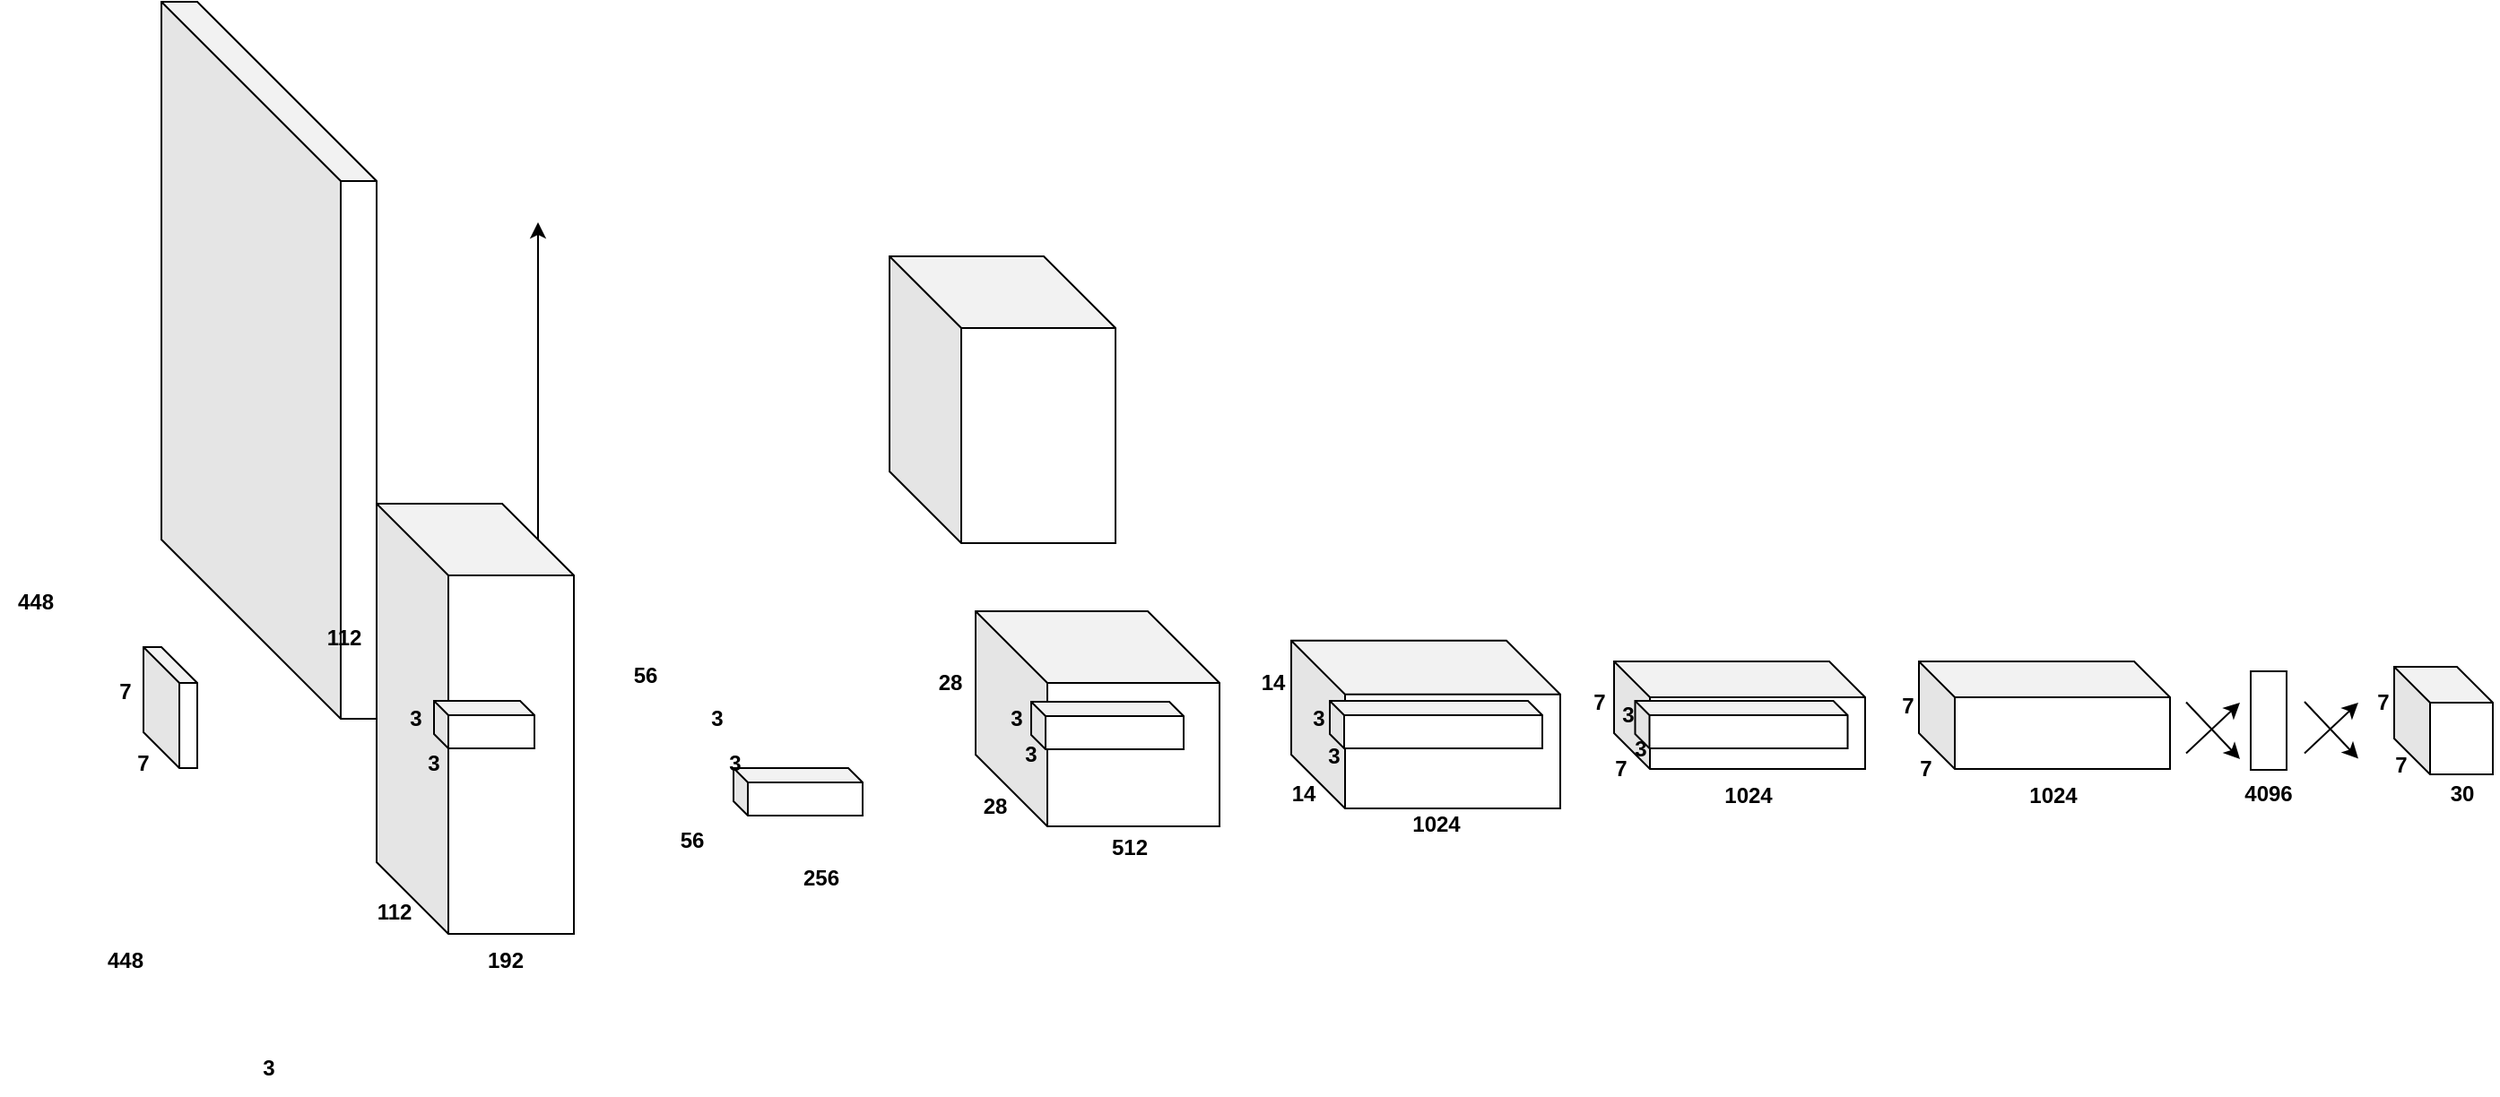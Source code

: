 <mxfile version="18.0.1" type="device"><diagram id="zFlVRU_5h1scILDpNqvU" name="Page-1"><mxGraphModel dx="1102" dy="731" grid="0" gridSize="10" guides="1" tooltips="1" connect="1" arrows="1" fold="1" page="1" pageScale="1" pageWidth="1654" pageHeight="1169" math="0" shadow="0"><root><mxCell id="0"/><mxCell id="1" parent="0"/><mxCell id="fAfMOuDEGAaXCi6AJNAk-10" value="" style="shape=cube;whiteSpace=wrap;html=1;boundedLbl=1;backgroundOutline=1;darkOpacity=0.05;darkOpacity2=0.1;size=100;perimeterSpacing=0;" parent="1" vertex="1"><mxGeometry x="110" y="80" width="120" height="400" as="geometry"/></mxCell><mxCell id="fAfMOuDEGAaXCi6AJNAk-14" value="3" style="text;html=1;strokeColor=none;fillColor=none;align=center;verticalAlign=middle;whiteSpace=wrap;rounded=0;fontStyle=1" parent="1" vertex="1"><mxGeometry x="150" y="660" width="40" height="30" as="geometry"/></mxCell><mxCell id="fAfMOuDEGAaXCi6AJNAk-15" value="448" style="text;html=1;strokeColor=none;fillColor=none;align=center;verticalAlign=middle;whiteSpace=wrap;rounded=0;fontStyle=1" parent="1" vertex="1"><mxGeometry x="70" y="600" width="40" height="30" as="geometry"/></mxCell><mxCell id="fAfMOuDEGAaXCi6AJNAk-16" value="448" style="text;html=1;strokeColor=none;fillColor=none;align=center;verticalAlign=middle;whiteSpace=wrap;rounded=0;fontStyle=1" parent="1" vertex="1"><mxGeometry x="20" y="400" width="40" height="30" as="geometry"/></mxCell><mxCell id="fAfMOuDEGAaXCi6AJNAk-18" value="7" style="text;html=1;strokeColor=none;fillColor=none;align=center;verticalAlign=middle;whiteSpace=wrap;rounded=0;fontStyle=1" parent="1" vertex="1"><mxGeometry x="80" y="490" width="40" height="30" as="geometry"/></mxCell><mxCell id="fAfMOuDEGAaXCi6AJNAk-19" value="7" style="text;html=1;strokeColor=none;fillColor=none;align=center;verticalAlign=middle;whiteSpace=wrap;rounded=0;fontStyle=1" parent="1" vertex="1"><mxGeometry x="70" y="450" width="40" height="30" as="geometry"/></mxCell><mxCell id="ZhMysE46V5PJ_umhrJfu-1" style="edgeStyle=orthogonalEdgeStyle;rounded=0;orthogonalLoop=1;jettySize=auto;html=1;exitX=0;exitY=0;exitDx=90;exitDy=20;exitPerimeter=0;" edge="1" parent="1" source="fAfMOuDEGAaXCi6AJNAk-21"><mxGeometry relative="1" as="geometry"><mxPoint x="320" y="203" as="targetPoint"/></mxGeometry></mxCell><mxCell id="fAfMOuDEGAaXCi6AJNAk-21" value="" style="shape=cube;whiteSpace=wrap;html=1;boundedLbl=1;backgroundOutline=1;darkOpacity=0.05;darkOpacity2=0.1;size=40;" parent="1" vertex="1"><mxGeometry x="230" y="360" width="110" height="240" as="geometry"/></mxCell><mxCell id="fAfMOuDEGAaXCi6AJNAk-23" value="" style="shape=cube;whiteSpace=wrap;html=1;boundedLbl=1;backgroundOutline=1;darkOpacity=0.05;darkOpacity2=0.1;size=8;" parent="1" vertex="1"><mxGeometry x="262" y="470" width="56" height="26.5" as="geometry"/></mxCell><mxCell id="fAfMOuDEGAaXCi6AJNAk-24" value="3" style="text;html=1;strokeColor=none;fillColor=none;align=center;verticalAlign=middle;whiteSpace=wrap;rounded=0;fontStyle=1" parent="1" vertex="1"><mxGeometry x="242" y="489.5" width="40" height="30" as="geometry"/></mxCell><mxCell id="fAfMOuDEGAaXCi6AJNAk-25" value="3" style="text;html=1;strokeColor=none;fillColor=none;align=center;verticalAlign=middle;whiteSpace=wrap;rounded=0;fontStyle=1" parent="1" vertex="1"><mxGeometry x="232" y="464.5" width="40" height="30" as="geometry"/></mxCell><mxCell id="fAfMOuDEGAaXCi6AJNAk-26" value="112" style="text;html=1;strokeColor=none;fillColor=none;align=center;verticalAlign=middle;whiteSpace=wrap;rounded=0;fontStyle=1" parent="1" vertex="1"><mxGeometry x="192" y="420" width="40" height="30" as="geometry"/></mxCell><mxCell id="fAfMOuDEGAaXCi6AJNAk-27" value="112" style="text;html=1;strokeColor=none;fillColor=none;align=center;verticalAlign=middle;whiteSpace=wrap;rounded=0;fontStyle=1" parent="1" vertex="1"><mxGeometry x="220" y="573" width="40" height="30" as="geometry"/></mxCell><mxCell id="fAfMOuDEGAaXCi6AJNAk-28" value="192" style="text;html=1;strokeColor=none;fillColor=none;align=center;verticalAlign=middle;whiteSpace=wrap;rounded=0;fontStyle=1" parent="1" vertex="1"><mxGeometry x="282" y="600" width="40" height="30" as="geometry"/></mxCell><mxCell id="fAfMOuDEGAaXCi6AJNAk-29" value="" style="shape=cube;whiteSpace=wrap;html=1;boundedLbl=1;backgroundOutline=1;darkOpacity=0.05;darkOpacity2=0.1;size=40;" parent="1" vertex="1"><mxGeometry x="516" y="222" width="126" height="160" as="geometry"/></mxCell><mxCell id="fAfMOuDEGAaXCi6AJNAk-31" value="" style="shape=cube;whiteSpace=wrap;html=1;boundedLbl=1;backgroundOutline=1;darkOpacity=0.05;darkOpacity2=0.1;" parent="1" vertex="1"><mxGeometry x="100" y="440" width="30" height="67.5" as="geometry"/></mxCell><mxCell id="fAfMOuDEGAaXCi6AJNAk-33" value="56" style="text;html=1;strokeColor=none;fillColor=none;align=center;verticalAlign=middle;whiteSpace=wrap;rounded=0;fontStyle=1" parent="1" vertex="1"><mxGeometry x="360" y="440.5" width="40" height="30" as="geometry"/></mxCell><mxCell id="fAfMOuDEGAaXCi6AJNAk-34" value="56" style="text;html=1;strokeColor=none;fillColor=none;align=center;verticalAlign=middle;whiteSpace=wrap;rounded=0;fontStyle=1" parent="1" vertex="1"><mxGeometry x="386" y="540" width="40" height="15" as="geometry"/></mxCell><mxCell id="fAfMOuDEGAaXCi6AJNAk-35" value="" style="shape=cube;whiteSpace=wrap;html=1;boundedLbl=1;backgroundOutline=1;darkOpacity=0.05;darkOpacity2=0.1;size=8;" parent="1" vertex="1"><mxGeometry x="429" y="507.5" width="72" height="26.5" as="geometry"/></mxCell><mxCell id="fAfMOuDEGAaXCi6AJNAk-36" value="3" style="text;html=1;strokeColor=none;fillColor=none;align=center;verticalAlign=middle;whiteSpace=wrap;rounded=0;fontStyle=1" parent="1" vertex="1"><mxGeometry x="410" y="490" width="40" height="30" as="geometry"/></mxCell><mxCell id="fAfMOuDEGAaXCi6AJNAk-37" value="3" style="text;html=1;strokeColor=none;fillColor=none;align=center;verticalAlign=middle;whiteSpace=wrap;rounded=0;fontStyle=1" parent="1" vertex="1"><mxGeometry x="400" y="465" width="40" height="30" as="geometry"/></mxCell><mxCell id="fAfMOuDEGAaXCi6AJNAk-38" value="" style="shape=cube;whiteSpace=wrap;html=1;boundedLbl=1;backgroundOutline=1;darkOpacity=0.05;darkOpacity2=0.1;size=40;" parent="1" vertex="1"><mxGeometry x="564" y="420" width="136" height="120" as="geometry"/></mxCell><mxCell id="fAfMOuDEGAaXCi6AJNAk-39" value="256" style="text;html=1;strokeColor=none;fillColor=none;align=center;verticalAlign=middle;whiteSpace=wrap;rounded=0;fontStyle=1" parent="1" vertex="1"><mxGeometry x="458" y="554" width="40" height="30" as="geometry"/></mxCell><mxCell id="fAfMOuDEGAaXCi6AJNAk-40" value="512" style="text;html=1;strokeColor=none;fillColor=none;align=center;verticalAlign=middle;whiteSpace=wrap;rounded=0;fontStyle=1" parent="1" vertex="1"><mxGeometry x="630" y="536.5" width="40" height="30" as="geometry"/></mxCell><mxCell id="fAfMOuDEGAaXCi6AJNAk-41" value="" style="shape=cube;whiteSpace=wrap;html=1;boundedLbl=1;backgroundOutline=1;darkOpacity=0.05;darkOpacity2=0.1;size=8;" parent="1" vertex="1"><mxGeometry x="595" y="470.5" width="85" height="26.5" as="geometry"/></mxCell><mxCell id="fAfMOuDEGAaXCi6AJNAk-42" value="3" style="text;html=1;strokeColor=none;fillColor=none;align=center;verticalAlign=middle;whiteSpace=wrap;rounded=0;fontStyle=1" parent="1" vertex="1"><mxGeometry x="575" y="485" width="40" height="30" as="geometry"/></mxCell><mxCell id="fAfMOuDEGAaXCi6AJNAk-43" value="3" style="text;html=1;strokeColor=none;fillColor=none;align=center;verticalAlign=middle;whiteSpace=wrap;rounded=0;fontStyle=1" parent="1" vertex="1"><mxGeometry x="567" y="465" width="40" height="30" as="geometry"/></mxCell><mxCell id="fAfMOuDEGAaXCi6AJNAk-47" value="28" style="text;html=1;strokeColor=none;fillColor=none;align=center;verticalAlign=middle;whiteSpace=wrap;rounded=0;fontStyle=1" parent="1" vertex="1"><mxGeometry x="530" y="445" width="40" height="30" as="geometry"/></mxCell><mxCell id="fAfMOuDEGAaXCi6AJNAk-49" value="28" style="text;html=1;strokeColor=none;fillColor=none;align=center;verticalAlign=middle;whiteSpace=wrap;rounded=0;fontStyle=1" parent="1" vertex="1"><mxGeometry x="555" y="514" width="40" height="30" as="geometry"/></mxCell><mxCell id="fAfMOuDEGAaXCi6AJNAk-51" value="" style="shape=cube;whiteSpace=wrap;html=1;boundedLbl=1;backgroundOutline=1;darkOpacity=0.05;darkOpacity2=0.1;size=30;" parent="1" vertex="1"><mxGeometry x="740" y="436.38" width="150" height="93.62" as="geometry"/></mxCell><mxCell id="fAfMOuDEGAaXCi6AJNAk-52" value="1024" style="text;html=1;strokeColor=none;fillColor=none;align=center;verticalAlign=middle;whiteSpace=wrap;rounded=0;fontStyle=1" parent="1" vertex="1"><mxGeometry x="800.75" y="524" width="40" height="30" as="geometry"/></mxCell><mxCell id="fAfMOuDEGAaXCi6AJNAk-53" value="14" style="text;html=1;strokeColor=none;fillColor=none;align=center;verticalAlign=middle;whiteSpace=wrap;rounded=0;fontStyle=1" parent="1" vertex="1"><mxGeometry x="710" y="445" width="40" height="30" as="geometry"/></mxCell><mxCell id="fAfMOuDEGAaXCi6AJNAk-54" value="14" style="text;html=1;strokeColor=none;fillColor=none;align=center;verticalAlign=middle;whiteSpace=wrap;rounded=0;fontStyle=1" parent="1" vertex="1"><mxGeometry x="727" y="506.5" width="40" height="30" as="geometry"/></mxCell><mxCell id="fAfMOuDEGAaXCi6AJNAk-55" value="" style="shape=cube;whiteSpace=wrap;html=1;boundedLbl=1;backgroundOutline=1;darkOpacity=0.05;darkOpacity2=0.1;size=8;" parent="1" vertex="1"><mxGeometry x="761.5" y="470" width="118.5" height="26.5" as="geometry"/></mxCell><mxCell id="fAfMOuDEGAaXCi6AJNAk-56" value="3" style="text;html=1;strokeColor=none;fillColor=none;align=center;verticalAlign=middle;whiteSpace=wrap;rounded=0;fontStyle=1" parent="1" vertex="1"><mxGeometry x="744" y="486" width="40" height="30" as="geometry"/></mxCell><mxCell id="fAfMOuDEGAaXCi6AJNAk-57" value="3" style="text;html=1;strokeColor=none;fillColor=none;align=center;verticalAlign=middle;whiteSpace=wrap;rounded=0;fontStyle=1" parent="1" vertex="1"><mxGeometry x="740" y="465" width="31" height="30" as="geometry"/></mxCell><mxCell id="fAfMOuDEGAaXCi6AJNAk-59" value="" style="shape=cube;whiteSpace=wrap;html=1;boundedLbl=1;backgroundOutline=1;darkOpacity=0.05;darkOpacity2=0.1;size=20;" parent="1" vertex="1"><mxGeometry x="920" y="448" width="140" height="60" as="geometry"/></mxCell><mxCell id="fAfMOuDEGAaXCi6AJNAk-60" value="" style="shape=cube;whiteSpace=wrap;html=1;boundedLbl=1;backgroundOutline=1;darkOpacity=0.05;darkOpacity2=0.1;size=8;" parent="1" vertex="1"><mxGeometry x="931.75" y="470" width="118.5" height="26.5" as="geometry"/></mxCell><mxCell id="fAfMOuDEGAaXCi6AJNAk-61" value="7" style="text;html=1;strokeColor=none;fillColor=none;align=center;verticalAlign=middle;whiteSpace=wrap;rounded=0;fontStyle=1" parent="1" vertex="1"><mxGeometry x="891.75" y="456" width="40" height="30" as="geometry"/></mxCell><mxCell id="fAfMOuDEGAaXCi6AJNAk-63" value="7" style="text;html=1;strokeColor=none;fillColor=none;align=center;verticalAlign=middle;whiteSpace=wrap;rounded=0;fontStyle=1" parent="1" vertex="1"><mxGeometry x="904" y="492.5" width="40" height="30" as="geometry"/></mxCell><mxCell id="fAfMOuDEGAaXCi6AJNAk-64" value="3" style="text;html=1;strokeColor=none;fillColor=none;align=center;verticalAlign=middle;whiteSpace=wrap;rounded=0;fontStyle=1" parent="1" vertex="1"><mxGeometry x="915" y="464.5" width="26" height="26.5" as="geometry"/></mxCell><mxCell id="fAfMOuDEGAaXCi6AJNAk-65" value="3" style="text;html=1;strokeColor=none;fillColor=none;align=center;verticalAlign=middle;whiteSpace=wrap;rounded=0;fontStyle=1" parent="1" vertex="1"><mxGeometry x="915" y="482" width="40" height="30" as="geometry"/></mxCell><mxCell id="fAfMOuDEGAaXCi6AJNAk-66" value="1024" style="text;html=1;strokeColor=none;fillColor=none;align=center;verticalAlign=middle;whiteSpace=wrap;rounded=0;fontStyle=1" parent="1" vertex="1"><mxGeometry x="975" y="508" width="40" height="30" as="geometry"/></mxCell><mxCell id="fAfMOuDEGAaXCi6AJNAk-79" value="" style="shape=cube;whiteSpace=wrap;html=1;boundedLbl=1;backgroundOutline=1;darkOpacity=0.05;darkOpacity2=0.1;size=20;" parent="1" vertex="1"><mxGeometry x="1090" y="448" width="140" height="60" as="geometry"/></mxCell><mxCell id="fAfMOuDEGAaXCi6AJNAk-81" value="7" style="text;html=1;strokeColor=none;fillColor=none;align=center;verticalAlign=middle;whiteSpace=wrap;rounded=0;fontStyle=1" parent="1" vertex="1"><mxGeometry x="1074" y="492.5" width="40" height="30" as="geometry"/></mxCell><mxCell id="fAfMOuDEGAaXCi6AJNAk-84" value="1024" style="text;html=1;strokeColor=none;fillColor=none;align=center;verticalAlign=middle;whiteSpace=wrap;rounded=0;fontStyle=1" parent="1" vertex="1"><mxGeometry x="1145" y="508" width="40" height="30" as="geometry"/></mxCell><mxCell id="fAfMOuDEGAaXCi6AJNAk-85" value="7" style="text;html=1;strokeColor=none;fillColor=none;align=center;verticalAlign=middle;whiteSpace=wrap;rounded=0;fontStyle=1" parent="1" vertex="1"><mxGeometry x="1064" y="458" width="40" height="30" as="geometry"/></mxCell><mxCell id="fAfMOuDEGAaXCi6AJNAk-86" value="" style="rounded=0;whiteSpace=wrap;html=1;rotation=90;" parent="1" vertex="1"><mxGeometry x="1257.5" y="471" width="55" height="20" as="geometry"/></mxCell><mxCell id="fAfMOuDEGAaXCi6AJNAk-87" value="4096" style="text;html=1;strokeColor=none;fillColor=none;align=center;verticalAlign=middle;whiteSpace=wrap;rounded=0;fontStyle=1" parent="1" vertex="1"><mxGeometry x="1265" y="506.5" width="40" height="30" as="geometry"/></mxCell><mxCell id="fAfMOuDEGAaXCi6AJNAk-88" value="" style="endArrow=classic;html=1;" parent="1" edge="1"><mxGeometry width="50" height="50" relative="1" as="geometry"><mxPoint x="1239" y="499.25" as="sourcePoint"/><mxPoint x="1269" y="471" as="targetPoint"/></mxGeometry></mxCell><mxCell id="fAfMOuDEGAaXCi6AJNAk-90" value="" style="endArrow=classic;html=1;" parent="1" edge="1"><mxGeometry width="50" height="50" relative="1" as="geometry"><mxPoint x="1239" y="470.75" as="sourcePoint"/><mxPoint x="1269" y="502.5" as="targetPoint"/></mxGeometry></mxCell><mxCell id="fAfMOuDEGAaXCi6AJNAk-91" value="" style="shape=cube;whiteSpace=wrap;html=1;boundedLbl=1;backgroundOutline=1;darkOpacity=0.05;darkOpacity2=0.1;size=20;" parent="1" vertex="1"><mxGeometry x="1355" y="451" width="55" height="60" as="geometry"/></mxCell><mxCell id="fAfMOuDEGAaXCi6AJNAk-92" value="30" style="text;html=1;strokeColor=none;fillColor=none;align=center;verticalAlign=middle;whiteSpace=wrap;rounded=0;fontStyle=1" parent="1" vertex="1"><mxGeometry x="1373" y="507" width="40" height="30" as="geometry"/></mxCell><mxCell id="fAfMOuDEGAaXCi6AJNAk-93" value="7" style="text;html=1;strokeColor=none;fillColor=none;align=center;verticalAlign=middle;whiteSpace=wrap;rounded=0;fontStyle=1" parent="1" vertex="1"><mxGeometry x="1339" y="490.5" width="40" height="30" as="geometry"/></mxCell><mxCell id="fAfMOuDEGAaXCi6AJNAk-94" value="7" style="text;html=1;strokeColor=none;fillColor=none;align=center;verticalAlign=middle;whiteSpace=wrap;rounded=0;fontStyle=1" parent="1" vertex="1"><mxGeometry x="1329" y="456" width="40" height="30" as="geometry"/></mxCell><mxCell id="fAfMOuDEGAaXCi6AJNAk-106" value="" style="endArrow=classic;html=1;" parent="1" edge="1"><mxGeometry width="50" height="50" relative="1" as="geometry"><mxPoint x="1305" y="470.5" as="sourcePoint"/><mxPoint x="1335" y="502.25" as="targetPoint"/></mxGeometry></mxCell><mxCell id="fAfMOuDEGAaXCi6AJNAk-107" value="" style="endArrow=classic;html=1;" parent="1" edge="1"><mxGeometry width="50" height="50" relative="1" as="geometry"><mxPoint x="1305" y="499.25" as="sourcePoint"/><mxPoint x="1335" y="471" as="targetPoint"/></mxGeometry></mxCell></root></mxGraphModel></diagram></mxfile>
